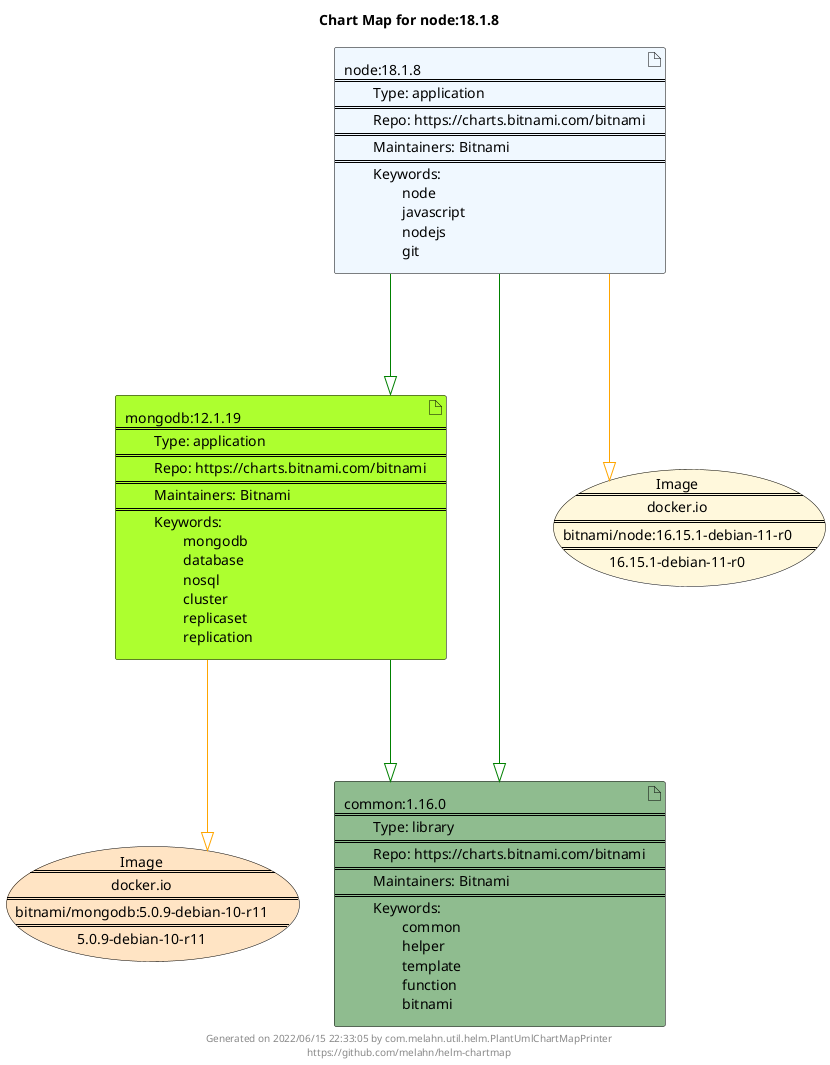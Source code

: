 @startuml
skinparam linetype ortho
skinparam backgroundColor white
skinparam usecaseBorderColor black
skinparam usecaseArrowColor LightSlateGray
skinparam artifactBorderColor black
skinparam artifactArrowColor LightSlateGray

title Chart Map for node:18.1.8

'There are 3 referenced Helm Charts
artifact "node:18.1.8\n====\n\tType: application\n====\n\tRepo: https://charts.bitnami.com/bitnami\n====\n\tMaintainers: Bitnami\n====\n\tKeywords: \n\t\tnode\n\t\tjavascript\n\t\tnodejs\n\t\tgit" as node_18_1_8 #AliceBlue
artifact "mongodb:12.1.19\n====\n\tType: application\n====\n\tRepo: https://charts.bitnami.com/bitnami\n====\n\tMaintainers: Bitnami\n====\n\tKeywords: \n\t\tmongodb\n\t\tdatabase\n\t\tnosql\n\t\tcluster\n\t\treplicaset\n\t\treplication" as mongodb_12_1_19 #GreenYellow
artifact "common:1.16.0\n====\n\tType: library\n====\n\tRepo: https://charts.bitnami.com/bitnami\n====\n\tMaintainers: Bitnami\n====\n\tKeywords: \n\t\tcommon\n\t\thelper\n\t\ttemplate\n\t\tfunction\n\t\tbitnami" as common_1_16_0 #DarkSeaGreen

'There are 2 referenced Docker Images
usecase "Image\n====\ndocker.io\n====\nbitnami/node:16.15.1-debian-11-r0\n====\n16.15.1-debian-11-r0" as docker_io_bitnami_node_16_15_1_debian_11_r0 #Cornsilk
usecase "Image\n====\ndocker.io\n====\nbitnami/mongodb:5.0.9-debian-10-r11\n====\n5.0.9-debian-10-r11" as docker_io_bitnami_mongodb_5_0_9_debian_10_r11 #Bisque

'Chart Dependencies
node_18_1_8--[#green]-|>mongodb_12_1_19
mongodb_12_1_19--[#green]-|>common_1_16_0
node_18_1_8--[#green]-|>common_1_16_0
node_18_1_8--[#orange]-|>docker_io_bitnami_node_16_15_1_debian_11_r0
mongodb_12_1_19--[#orange]-|>docker_io_bitnami_mongodb_5_0_9_debian_10_r11

center footer Generated on 2022/06/15 22:33:05 by com.melahn.util.helm.PlantUmlChartMapPrinter\nhttps://github.com/melahn/helm-chartmap
@enduml
